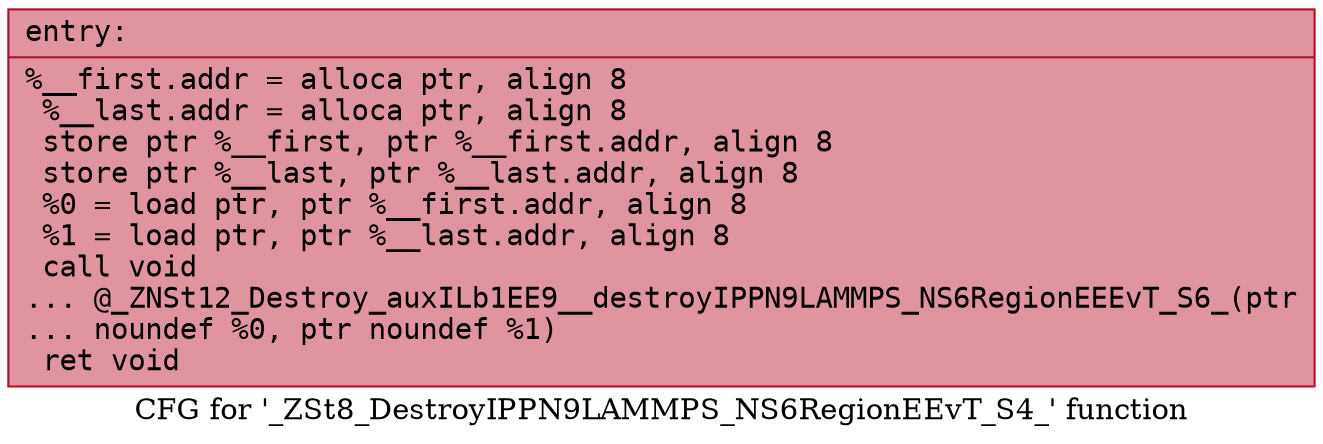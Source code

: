 digraph "CFG for '_ZSt8_DestroyIPPN9LAMMPS_NS6RegionEEvT_S4_' function" {
	label="CFG for '_ZSt8_DestroyIPPN9LAMMPS_NS6RegionEEvT_S4_' function";

	Node0x55bdf81b1d50 [shape=record,color="#b70d28ff", style=filled, fillcolor="#b70d2870" fontname="Courier",label="{entry:\l|  %__first.addr = alloca ptr, align 8\l  %__last.addr = alloca ptr, align 8\l  store ptr %__first, ptr %__first.addr, align 8\l  store ptr %__last, ptr %__last.addr, align 8\l  %0 = load ptr, ptr %__first.addr, align 8\l  %1 = load ptr, ptr %__last.addr, align 8\l  call void\l... @_ZNSt12_Destroy_auxILb1EE9__destroyIPPN9LAMMPS_NS6RegionEEEvT_S6_(ptr\l... noundef %0, ptr noundef %1)\l  ret void\l}"];
}
